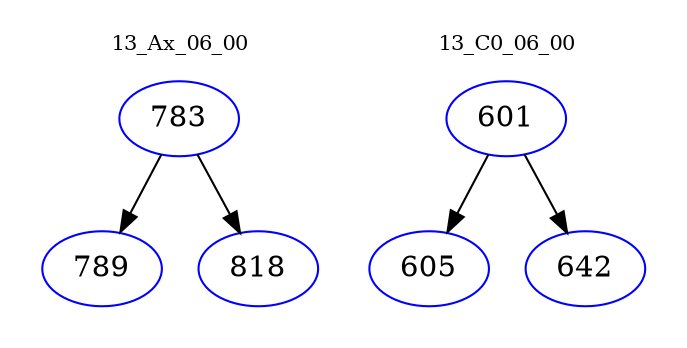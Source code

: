 digraph{
subgraph cluster_0 {
color = white
label = "13_Ax_06_00";
fontsize=10;
T0_783 [label="783", color="blue"]
T0_783 -> T0_789 [color="black"]
T0_789 [label="789", color="blue"]
T0_783 -> T0_818 [color="black"]
T0_818 [label="818", color="blue"]
}
subgraph cluster_1 {
color = white
label = "13_C0_06_00";
fontsize=10;
T1_601 [label="601", color="blue"]
T1_601 -> T1_605 [color="black"]
T1_605 [label="605", color="blue"]
T1_601 -> T1_642 [color="black"]
T1_642 [label="642", color="blue"]
}
}
